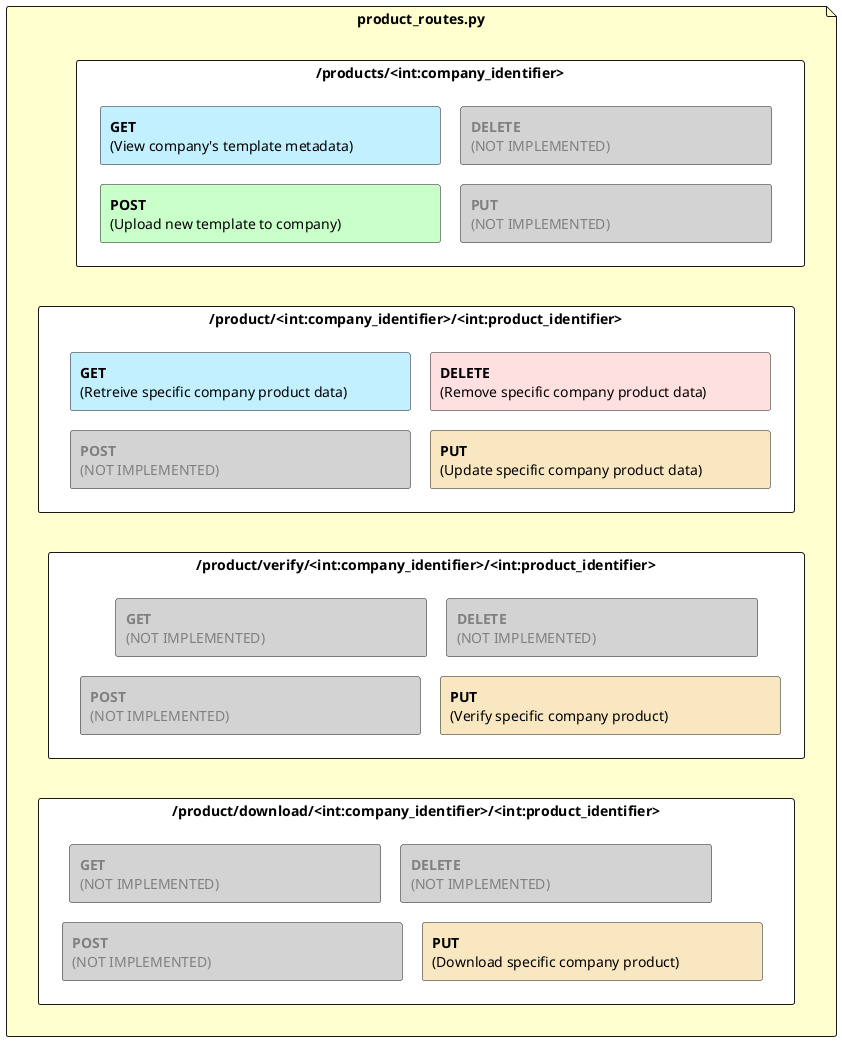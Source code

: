 @startuml
skinparam minClassWidth 200
skinparam nodesep 20
skinparam ranksep 20
'skinparam linetype ortho

file **product_routes.py** as file_products #FEFECE {
    rectangle **/products/<int:company_identifier>** as all_products #ffffff{
    rectangle "**GET**\n(View company's template metadata)\t\t\t" as a #Application
    rectangle "<color:grey>**DELETE**\n<color:grey>(NOT IMPLEMENTED)\t\t\t\t\t\t" as b #lightgrey
    rectangle "**POST**\n(Upload new template to company)\t\t\t\t" as c #technology
    rectangle "<color:grey>**PUT**\n<color:grey>(NOT IMPLEMENTED)\t\t\t\t\t\t" as d #lightgrey
    }

    rectangle **/product/verify/<int:company_identifier>/<int:product_identifier>** as verify_product #ffffff{
    rectangle "<color:grey>**GET**\n<color:grey>(NOT IMPLEMENTED)\t\t\t\t\t\t" as i #lightgrey
    rectangle "<color:grey>**DELETE**\n<color:grey>(NOT IMPLEMENTED)\t\t\t\t\t\t" as j #lightgrey
    rectangle "<color:grey>**POST**\n<color:grey>(NOT IMPLEMENTED)  \t\t\t\t\t\t" as k#lightgrey
    rectangle "**PUT**\n(Verify specific company product)\t\t\t\t"  as l#Strategy
    }
    rectangle **/product/<int:company_identifier>/<int:product_identifier>** as specific_product #ffffff{
    rectangle "**DELETE**\n(Remove specific company product data)\t\t" as f #Implementation
    rectangle "**GET**\n(Retreive specific company product data)\t\t" as e#Application
    rectangle "<color:grey>**POST**\n<color:grey>(NOT IMPLEMENTED)  \t\t\t\t\t\t" as g#lightgrey
    rectangle "**PUT**\n(Update specific company product data)\t\t\t" as h #Strategy
    }

    rectangle **/product/download/<int:company_identifier>/<int:product_identifier>** as download_product #ffffff{
    rectangle "<color:grey>**GET**\n<color:grey>(NOT IMPLEMENTED)\t\t\t\t\t\t" as m #lightgrey
    rectangle "<color:grey>**DELETE**\n<color:grey>(NOT IMPLEMENTED)\t\t\t\t\t\t" as n #lightgrey
    rectangle "<color:grey>**POST**\n<color:grey>(NOT IMPLEMENTED)  \t\t\t\t\t\t" as o#lightgrey
    rectangle "**PUT**\n(Download specific company product)\t\t\t"  as p #Strategy
    }

}

'file_products -d--> all_products
'file_products ---> specific_product
all_products --[HIDDEN]-> specific_product
specific_product --[HIDDEN]-> verify_product
verify_product --[HIDDEN]-> download_product

@enduml